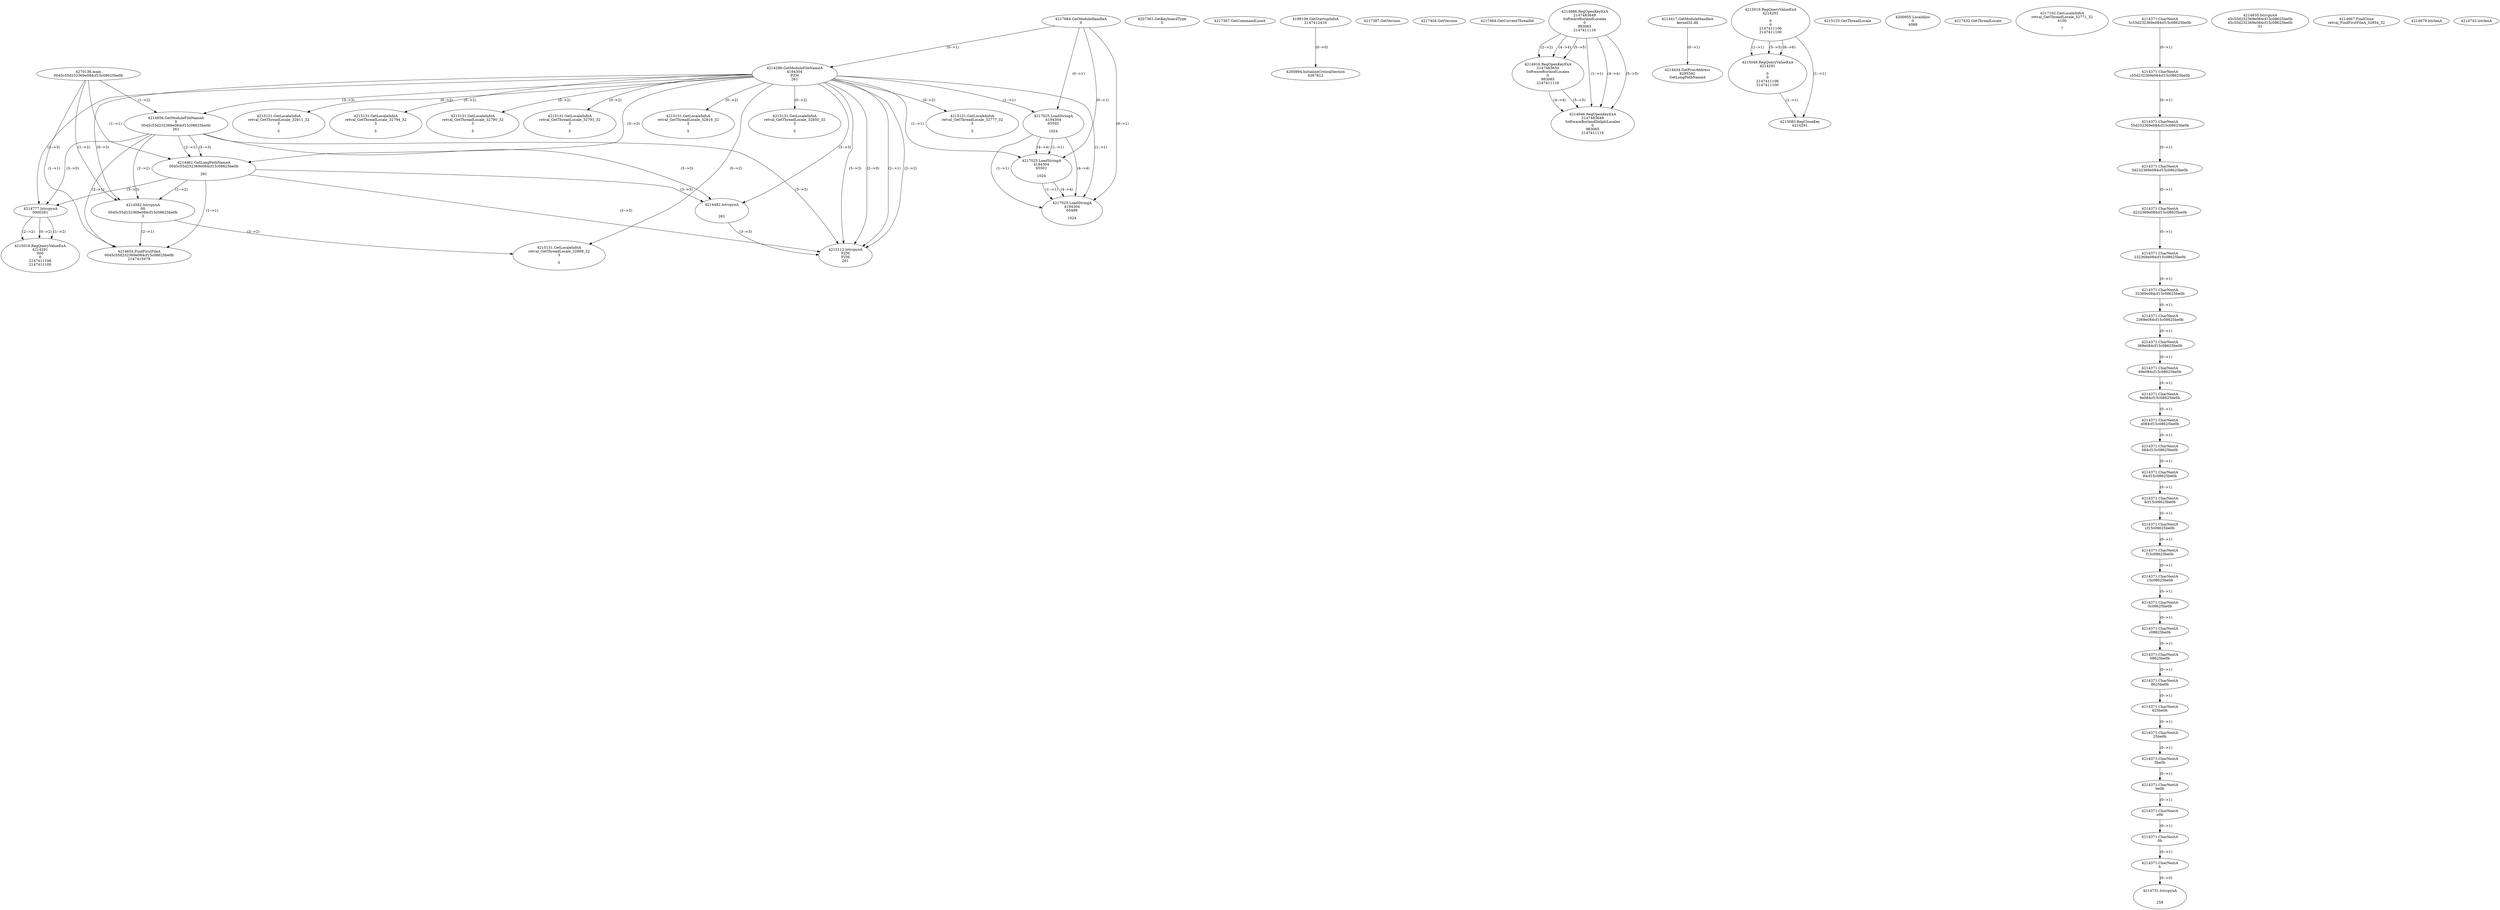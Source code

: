 // Global SCDG with merge call
digraph {
	0 [label="4270136.main
0045c55d232369e084cf15c08625be0b"]
	1 [label="4217684.GetModuleHandleA
0"]
	2 [label="4207361.GetKeyboardType
0"]
	3 [label="4217367.GetCommandLineA
"]
	4 [label="4199106.GetStartupInfoA
2147412416"]
	5 [label="4217387.GetVersion
"]
	6 [label="4217404.GetVersion
"]
	7 [label="4217464.GetCurrentThreadId
"]
	8 [label="4214286.GetModuleFileNameA
4194304
PZM
261"]
	1 -> 8 [label="(0-->1)"]
	9 [label="4214856.GetModuleFileNameA
0
0045c55d232369e084cf15c08625be0b
261"]
	0 -> 9 [label="(1-->2)"]
	8 -> 9 [label="(3-->3)"]
	10 [label="4214886.RegOpenKeyExA
2147483649
Software\Borland\Locales
0
983065
2147411116"]
	11 [label="4214916.RegOpenKeyExA
2147483650
Software\Borland\Locales
0
983065
2147411116"]
	10 -> 11 [label="(2-->2)"]
	10 -> 11 [label="(4-->4)"]
	10 -> 11 [label="(5-->5)"]
	12 [label="4214417.GetModuleHandleA
kernel32.dll"]
	13 [label="4214434.GetProcAddress
6295592
GetLongPathNameA"]
	12 -> 13 [label="(0-->1)"]
	14 [label="4214461.GetLongPathNameA
0045c55d232369e084cf15c08625be0b

261"]
	0 -> 14 [label="(1-->1)"]
	9 -> 14 [label="(2-->1)"]
	8 -> 14 [label="(3-->3)"]
	9 -> 14 [label="(3-->3)"]
	15 [label="4214482.lstrcpynA


261"]
	8 -> 15 [label="(3-->3)"]
	9 -> 15 [label="(3-->3)"]
	14 -> 15 [label="(3-->3)"]
	16 [label="4215019.RegQueryValueExA
4214291

0
0
2147411106
2147411100"]
	17 [label="4215049.RegQueryValueExA
4214291

0
0
2147411106
2147411100"]
	16 -> 17 [label="(1-->1)"]
	16 -> 17 [label="(5-->5)"]
	16 -> 17 [label="(6-->6)"]
	18 [label="4215083.RegCloseKey
4214291"]
	16 -> 18 [label="(1-->1)"]
	17 -> 18 [label="(1-->1)"]
	19 [label="4215112.lstrcpynA
PZM
PZM
261"]
	8 -> 19 [label="(2-->1)"]
	8 -> 19 [label="(2-->2)"]
	8 -> 19 [label="(3-->3)"]
	9 -> 19 [label="(3-->3)"]
	14 -> 19 [label="(3-->3)"]
	15 -> 19 [label="(3-->3)"]
	8 -> 19 [label="(2-->0)"]
	20 [label="4215125.GetThreadLocale
"]
	21 [label="4215131.GetLocaleInfoA
retval_GetThreadLocale_32816_32
3

5"]
	8 -> 21 [label="(0-->2)"]
	22 [label="4217025.LoadStringA
4194304
65502

1024"]
	1 -> 22 [label="(0-->1)"]
	8 -> 22 [label="(1-->1)"]
	23 [label="4217025.LoadStringA
4194304
65501

1024"]
	1 -> 23 [label="(0-->1)"]
	8 -> 23 [label="(1-->1)"]
	22 -> 23 [label="(1-->1)"]
	22 -> 23 [label="(4-->4)"]
	24 [label="4217025.LoadStringA
4194304
65499

1024"]
	1 -> 24 [label="(0-->1)"]
	8 -> 24 [label="(1-->1)"]
	22 -> 24 [label="(1-->1)"]
	23 -> 24 [label="(1-->1)"]
	22 -> 24 [label="(4-->4)"]
	23 -> 24 [label="(4-->4)"]
	25 [label="4200894.InitializeCriticalSection
4367812"]
	4 -> 25 [label="(0-->0)"]
	26 [label="4200955.LocalAlloc
0
4088"]
	27 [label="4217432.GetThreadLocale
"]
	28 [label="4217102.GetLocaleInfoA
retval_GetThreadLocale_32771_32
4100

7"]
	29 [label="4214946.RegOpenKeyExA
2147483649
Software\Borland\Delphi\Locales
0
983065
2147411116"]
	10 -> 29 [label="(1-->1)"]
	10 -> 29 [label="(4-->4)"]
	11 -> 29 [label="(4-->4)"]
	10 -> 29 [label="(5-->5)"]
	11 -> 29 [label="(5-->5)"]
	30 [label="4215131.GetLocaleInfoA
retval_GetThreadLocale_32850_32
3

5"]
	8 -> 30 [label="(0-->2)"]
	31 [label="4214582.lstrcpynA
00
0045c55d232369e084cf15c08625be0b
3"]
	0 -> 31 [label="(1-->2)"]
	9 -> 31 [label="(2-->2)"]
	14 -> 31 [label="(1-->2)"]
	8 -> 31 [label="(0-->3)"]
	32 [label="4214371.CharNextA
5c55d232369e084cf15c08625be0b"]
	33 [label="4214371.CharNextA
c55d232369e084cf15c08625be0b"]
	32 -> 33 [label="(0-->1)"]
	34 [label="4214371.CharNextA
55d232369e084cf15c08625be0b"]
	33 -> 34 [label="(0-->1)"]
	35 [label="4214371.CharNextA
5d232369e084cf15c08625be0b"]
	34 -> 35 [label="(0-->1)"]
	36 [label="4214371.CharNextA
d232369e084cf15c08625be0b"]
	35 -> 36 [label="(0-->1)"]
	37 [label="4214371.CharNextA
232369e084cf15c08625be0b"]
	36 -> 37 [label="(0-->1)"]
	38 [label="4214371.CharNextA
32369e084cf15c08625be0b"]
	37 -> 38 [label="(0-->1)"]
	39 [label="4214371.CharNextA
2369e084cf15c08625be0b"]
	38 -> 39 [label="(0-->1)"]
	40 [label="4214371.CharNextA
369e084cf15c08625be0b"]
	39 -> 40 [label="(0-->1)"]
	41 [label="4214371.CharNextA
69e084cf15c08625be0b"]
	40 -> 41 [label="(0-->1)"]
	42 [label="4214371.CharNextA
9e084cf15c08625be0b"]
	41 -> 42 [label="(0-->1)"]
	43 [label="4214371.CharNextA
e084cf15c08625be0b"]
	42 -> 43 [label="(0-->1)"]
	44 [label="4214371.CharNextA
084cf15c08625be0b"]
	43 -> 44 [label="(0-->1)"]
	45 [label="4214371.CharNextA
84cf15c08625be0b"]
	44 -> 45 [label="(0-->1)"]
	46 [label="4214371.CharNextA
4cf15c08625be0b"]
	45 -> 46 [label="(0-->1)"]
	47 [label="4214371.CharNextA
cf15c08625be0b"]
	46 -> 47 [label="(0-->1)"]
	48 [label="4214371.CharNextA
f15c08625be0b"]
	47 -> 48 [label="(0-->1)"]
	49 [label="4214371.CharNextA
15c08625be0b"]
	48 -> 49 [label="(0-->1)"]
	50 [label="4214371.CharNextA
5c08625be0b"]
	49 -> 50 [label="(0-->1)"]
	51 [label="4214371.CharNextA
c08625be0b"]
	50 -> 51 [label="(0-->1)"]
	52 [label="4214371.CharNextA
08625be0b"]
	51 -> 52 [label="(0-->1)"]
	53 [label="4214371.CharNextA
8625be0b"]
	52 -> 53 [label="(0-->1)"]
	54 [label="4214371.CharNextA
625be0b"]
	53 -> 54 [label="(0-->1)"]
	55 [label="4214371.CharNextA
25be0b"]
	54 -> 55 [label="(0-->1)"]
	56 [label="4214371.CharNextA
5be0b"]
	55 -> 56 [label="(0-->1)"]
	57 [label="4214371.CharNextA
be0b"]
	56 -> 57 [label="(0-->1)"]
	58 [label="4214371.CharNextA
e0b"]
	57 -> 58 [label="(0-->1)"]
	59 [label="4214371.CharNextA
0b"]
	58 -> 59 [label="(0-->1)"]
	60 [label="4214371.CharNextA
b"]
	59 -> 60 [label="(0-->1)"]
	61 [label="4214635.lstrcpynA
45c55d232369e084cf15c08625be0b
45c55d232369e084cf15c08625be0b
31"]
	62 [label="4214654.FindFirstFileA
0045c55d232369e084cf15c08625be0b
2147410478"]
	0 -> 62 [label="(1-->1)"]
	9 -> 62 [label="(2-->1)"]
	14 -> 62 [label="(1-->1)"]
	31 -> 62 [label="(2-->1)"]
	63 [label="4214667.FindClose
retval_FindFirstFileA_32854_32"]
	64 [label="4214679.lstrlenA
"]
	65 [label="4214731.lstrcpynA


258"]
	60 -> 65 [label="(0-->0)"]
	66 [label="4214743.lstrlenA
"]
	67 [label="4214777.lstrcpynA
00\
00\
261"]
	8 -> 67 [label="(3-->3)"]
	9 -> 67 [label="(3-->3)"]
	14 -> 67 [label="(3-->3)"]
	68 [label="4215019.RegQueryValueExA
4214291
00\
0
0
2147411106
2147411100"]
	67 -> 68 [label="(1-->2)"]
	67 -> 68 [label="(2-->2)"]
	67 -> 68 [label="(0-->2)"]
	69 [label="4215131.GetLocaleInfoA
retval_GetThreadLocale_32869_32
3

5"]
	8 -> 69 [label="(0-->2)"]
	31 -> 69 [label="(3-->2)"]
	70 [label="4215131.GetLocaleInfoA
retval_GetThreadLocale_32777_32
3

5"]
	8 -> 70 [label="(0-->2)"]
	71 [label="4215131.GetLocaleInfoA
retval_GetThreadLocale_32811_32
3

5"]
	8 -> 71 [label="(0-->2)"]
	72 [label="4215131.GetLocaleInfoA
retval_GetThreadLocale_32794_32
3

5"]
	8 -> 72 [label="(0-->2)"]
	73 [label="4215131.GetLocaleInfoA
retval_GetThreadLocale_32790_32
3

5"]
	8 -> 73 [label="(0-->2)"]
	74 [label="4215131.GetLocaleInfoA
retval_GetThreadLocale_32791_32
3

5"]
	8 -> 74 [label="(0-->2)"]
}
